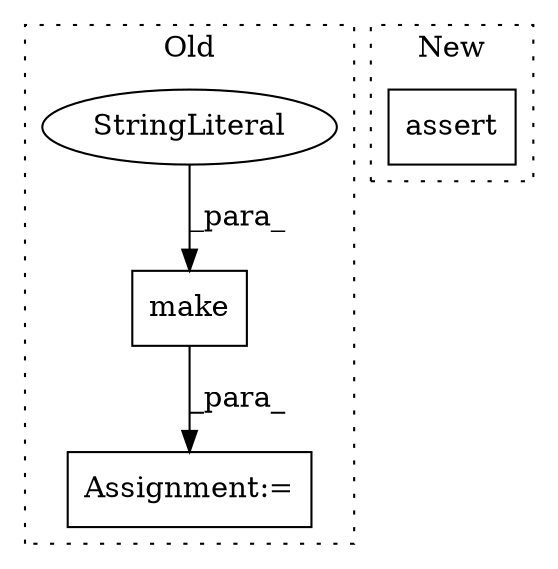 digraph G {
subgraph cluster0 {
1 [label="make" a="32" s="549,574" l="5,1" shape="box"];
3 [label="StringLiteral" a="45" s="554" l="20" shape="ellipse"];
4 [label="Assignment:=" a="7" s="672" l="1" shape="box"];
label = "Old";
style="dotted";
}
subgraph cluster1 {
2 [label="assert" a="32" s="1139,1209" l="16,1" shape="box"];
label = "New";
style="dotted";
}
1 -> 4 [label="_para_"];
3 -> 1 [label="_para_"];
}